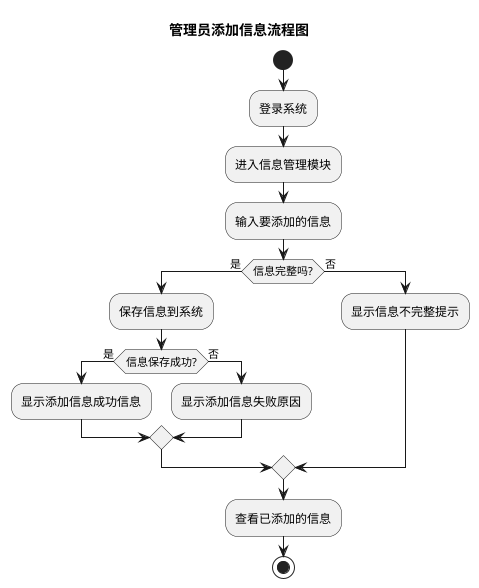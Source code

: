 @startuml 活动图
title 管理员添加信息流程图

start

:登录系统;
:进入信息管理模块;

:输入要添加的信息;

if (信息完整吗?) then (是)
    :保存信息到系统;
    
    if (信息保存成功?) then (是)
        :显示添加信息成功信息;
    else (否)
        :显示添加信息失败原因;
    endif
else (否)
    :显示信息不完整提示;
endif

:查看已添加的信息;

stop
@enduml
